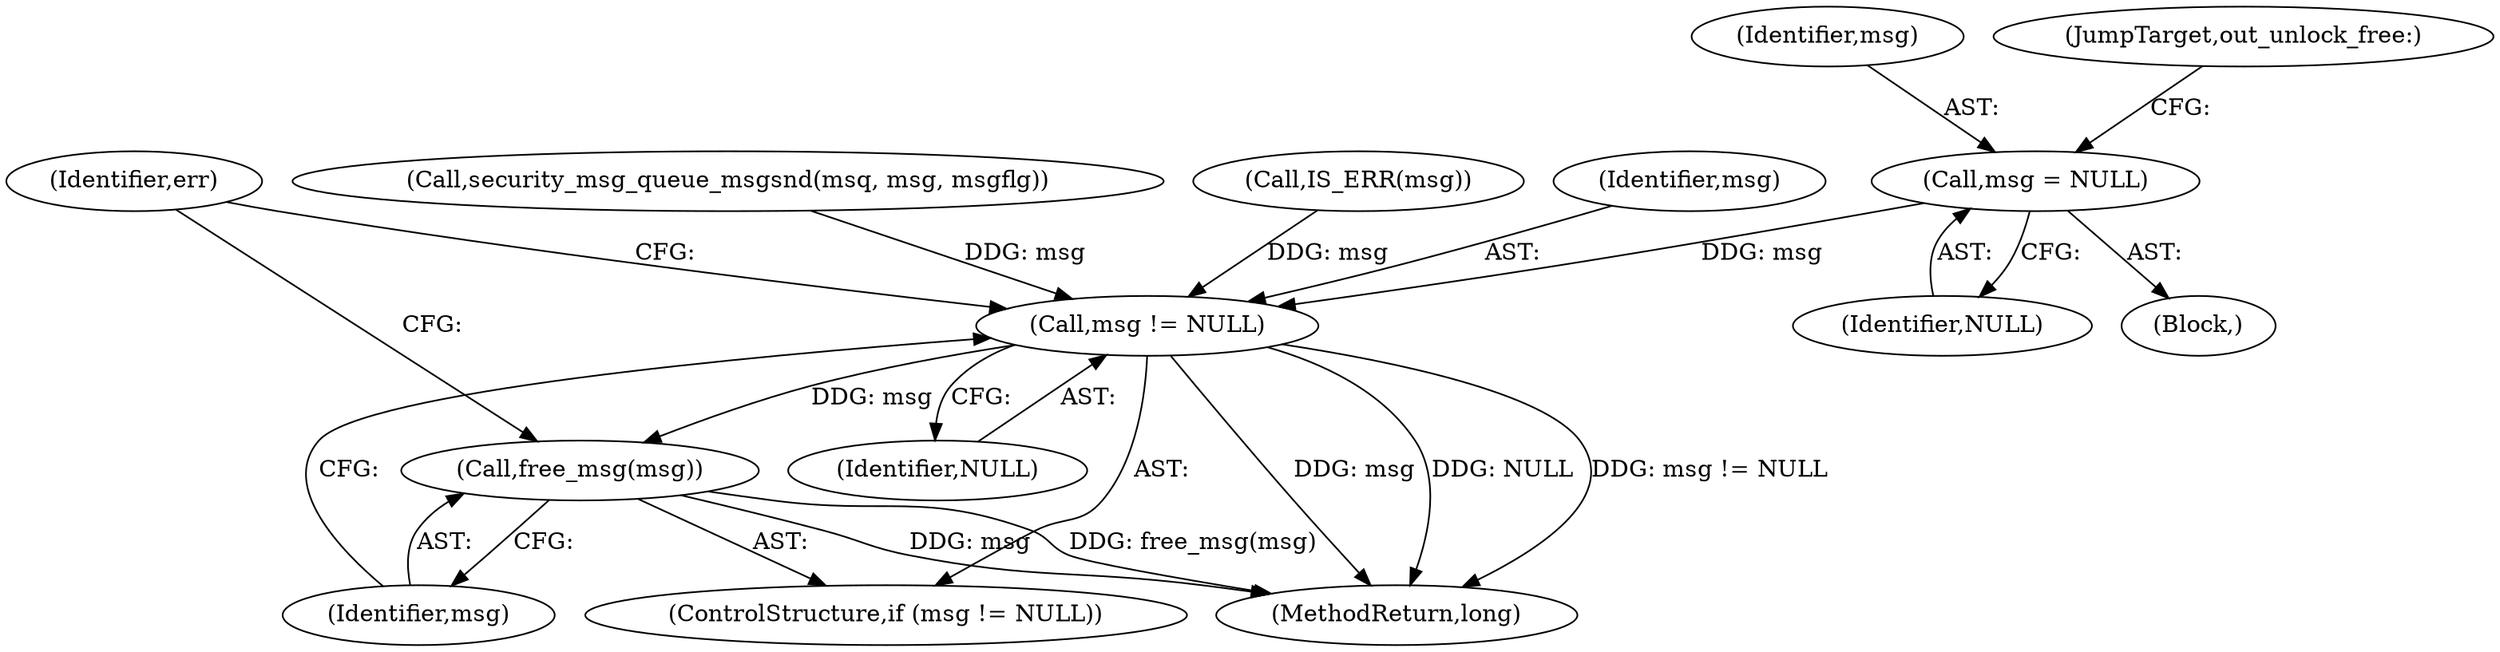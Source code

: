 digraph "0_linux_6062a8dc0517bce23e3c2f7d2fea5e22411269a3@pointer" {
"1000327" [label="(Call,msg = NULL)"];
"1000335" [label="(Call,msg != NULL)"];
"1000338" [label="(Call,free_msg(msg))"];
"1000329" [label="(Identifier,NULL)"];
"1000199" [label="(Call,security_msg_queue_msgsnd(msq, msg, msgflg))"];
"1000108" [label="(Block,)"];
"1000152" [label="(Call,IS_ERR(msg))"];
"1000336" [label="(Identifier,msg)"];
"1000335" [label="(Call,msg != NULL)"];
"1000342" [label="(MethodReturn,long)"];
"1000341" [label="(Identifier,err)"];
"1000328" [label="(Identifier,msg)"];
"1000330" [label="(JumpTarget,out_unlock_free:)"];
"1000339" [label="(Identifier,msg)"];
"1000327" [label="(Call,msg = NULL)"];
"1000337" [label="(Identifier,NULL)"];
"1000334" [label="(ControlStructure,if (msg != NULL))"];
"1000338" [label="(Call,free_msg(msg))"];
"1000327" -> "1000108"  [label="AST: "];
"1000327" -> "1000329"  [label="CFG: "];
"1000328" -> "1000327"  [label="AST: "];
"1000329" -> "1000327"  [label="AST: "];
"1000330" -> "1000327"  [label="CFG: "];
"1000327" -> "1000335"  [label="DDG: msg"];
"1000335" -> "1000334"  [label="AST: "];
"1000335" -> "1000337"  [label="CFG: "];
"1000336" -> "1000335"  [label="AST: "];
"1000337" -> "1000335"  [label="AST: "];
"1000339" -> "1000335"  [label="CFG: "];
"1000341" -> "1000335"  [label="CFG: "];
"1000335" -> "1000342"  [label="DDG: msg"];
"1000335" -> "1000342"  [label="DDG: NULL"];
"1000335" -> "1000342"  [label="DDG: msg != NULL"];
"1000199" -> "1000335"  [label="DDG: msg"];
"1000152" -> "1000335"  [label="DDG: msg"];
"1000335" -> "1000338"  [label="DDG: msg"];
"1000338" -> "1000334"  [label="AST: "];
"1000338" -> "1000339"  [label="CFG: "];
"1000339" -> "1000338"  [label="AST: "];
"1000341" -> "1000338"  [label="CFG: "];
"1000338" -> "1000342"  [label="DDG: msg"];
"1000338" -> "1000342"  [label="DDG: free_msg(msg)"];
}
